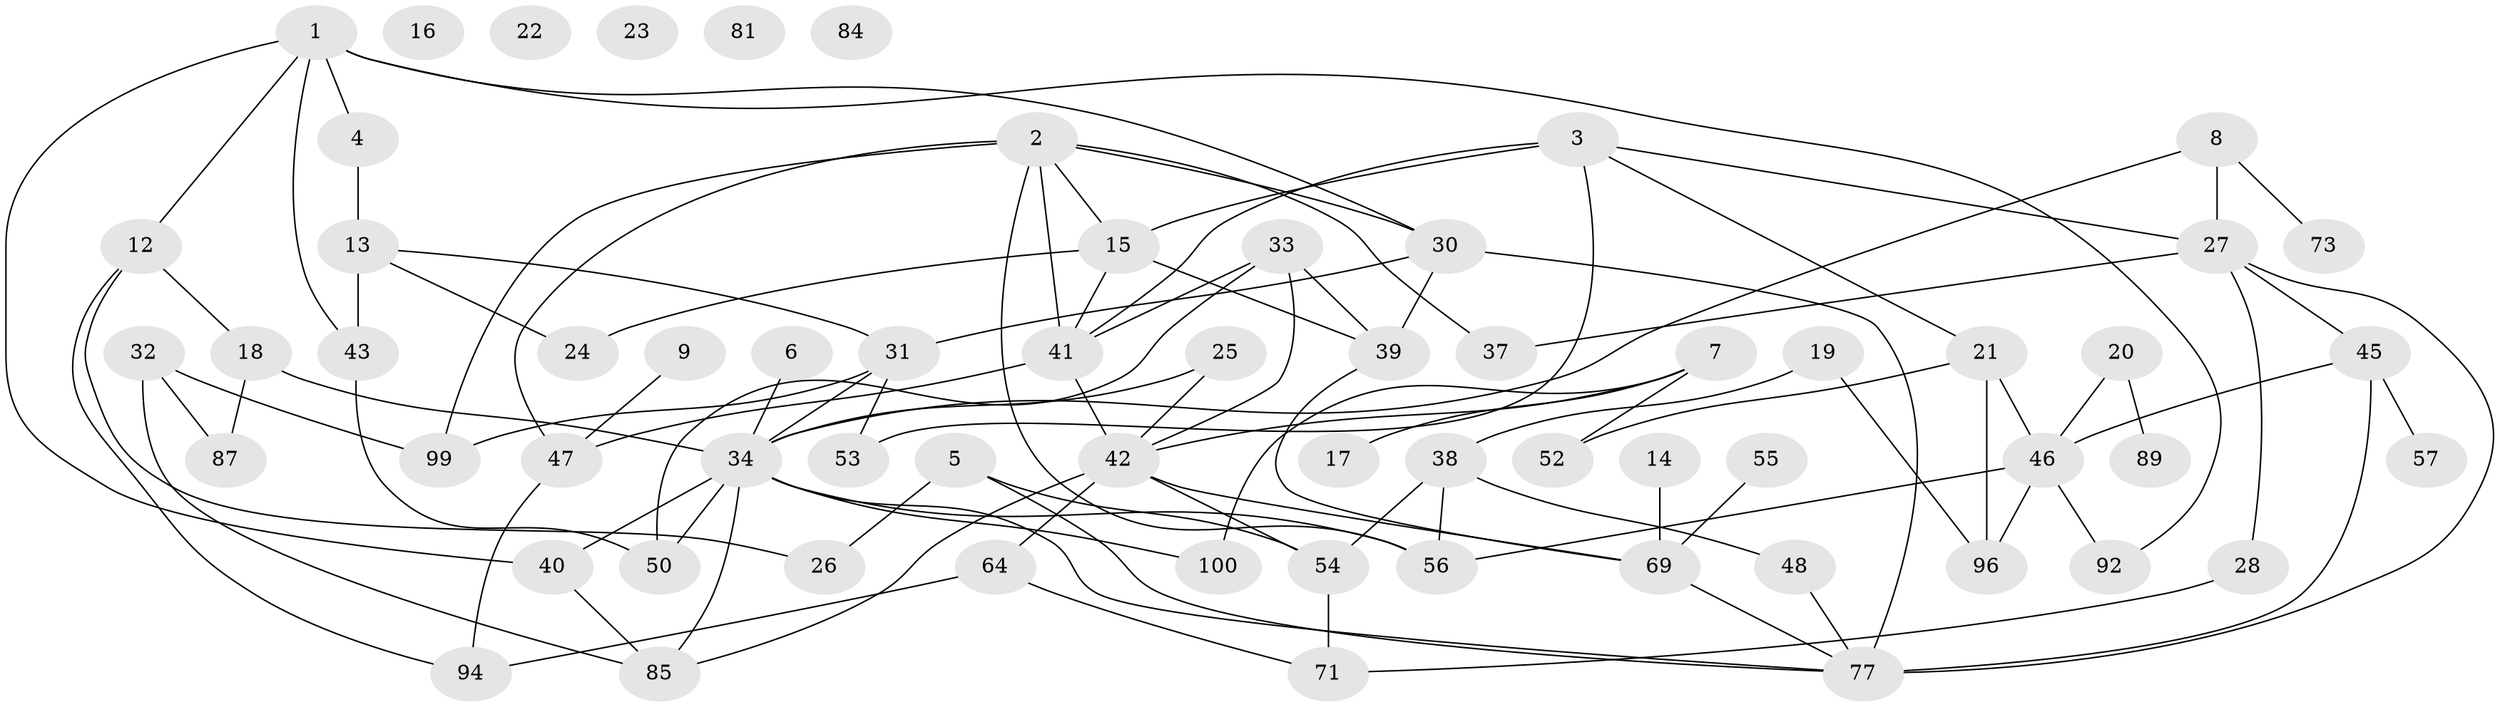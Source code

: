 // original degree distribution, {5: 0.11, 3: 0.28, 2: 0.22, 1: 0.17, 4: 0.13, 6: 0.02, 0: 0.05, 7: 0.02}
// Generated by graph-tools (version 1.1) at 2025/41/03/06/25 10:41:23]
// undirected, 64 vertices, 101 edges
graph export_dot {
graph [start="1"]
  node [color=gray90,style=filled];
  1 [super="+95"];
  2 [super="+11"];
  3 [super="+10"];
  4 [super="+82"];
  5 [super="+36"];
  6;
  7 [super="+83"];
  8 [super="+80"];
  9;
  12 [super="+79"];
  13 [super="+58"];
  14;
  15 [super="+61"];
  16;
  17;
  18 [super="+35"];
  19;
  20;
  21 [super="+78"];
  22;
  23;
  24;
  25;
  26 [super="+29"];
  27 [super="+51"];
  28;
  30 [super="+86"];
  31 [super="+76"];
  32 [super="+65"];
  33 [super="+88"];
  34 [super="+74"];
  37 [super="+44"];
  38 [super="+70"];
  39 [super="+72"];
  40;
  41 [super="+49"];
  42 [super="+63"];
  43 [super="+66"];
  45 [super="+62"];
  46 [super="+59"];
  47 [super="+68"];
  48 [super="+90"];
  50 [super="+91"];
  52;
  53 [super="+67"];
  54 [super="+75"];
  55 [super="+97"];
  56 [super="+60"];
  57;
  64;
  69 [super="+93"];
  71;
  73;
  77 [super="+98"];
  81;
  84;
  85;
  87;
  89;
  92;
  94;
  96;
  99;
  100;
  1 -- 40;
  1 -- 43;
  1 -- 92;
  1 -- 4;
  1 -- 30;
  1 -- 12;
  2 -- 99;
  2 -- 37;
  2 -- 47;
  2 -- 30;
  2 -- 41;
  2 -- 15;
  2 -- 56;
  3 -- 27;
  3 -- 21;
  3 -- 41;
  3 -- 15;
  3 -- 53;
  4 -- 13;
  5 -- 77;
  5 -- 54;
  5 -- 26;
  6 -- 34;
  7 -- 17;
  7 -- 52;
  7 -- 100;
  7 -- 42;
  8 -- 34;
  8 -- 73;
  8 -- 27;
  9 -- 47;
  12 -- 94;
  12 -- 18;
  12 -- 26;
  13 -- 43;
  13 -- 24;
  13 -- 31;
  14 -- 69;
  15 -- 24;
  15 -- 39;
  15 -- 41;
  18 -- 87;
  18 -- 34;
  19 -- 96;
  19 -- 38;
  20 -- 89;
  20 -- 46;
  21 -- 52;
  21 -- 96;
  21 -- 46;
  25 -- 34;
  25 -- 42;
  27 -- 45;
  27 -- 28;
  27 -- 77;
  27 -- 37;
  28 -- 71;
  30 -- 31;
  30 -- 39;
  30 -- 77 [weight=2];
  31 -- 34;
  31 -- 99;
  31 -- 53;
  32 -- 85;
  32 -- 87;
  32 -- 99;
  33 -- 42;
  33 -- 41 [weight=2];
  33 -- 50;
  33 -- 39;
  34 -- 40;
  34 -- 77;
  34 -- 56;
  34 -- 100;
  34 -- 85;
  34 -- 50;
  38 -- 48;
  38 -- 56;
  38 -- 54;
  39 -- 69;
  40 -- 85;
  41 -- 47;
  41 -- 42;
  42 -- 64;
  42 -- 69;
  42 -- 85;
  42 -- 54;
  43 -- 50;
  45 -- 46;
  45 -- 57;
  45 -- 77;
  46 -- 96;
  46 -- 92;
  46 -- 56;
  47 -- 94;
  48 -- 77;
  54 -- 71;
  55 -- 69;
  64 -- 71;
  64 -- 94;
  69 -- 77;
}
